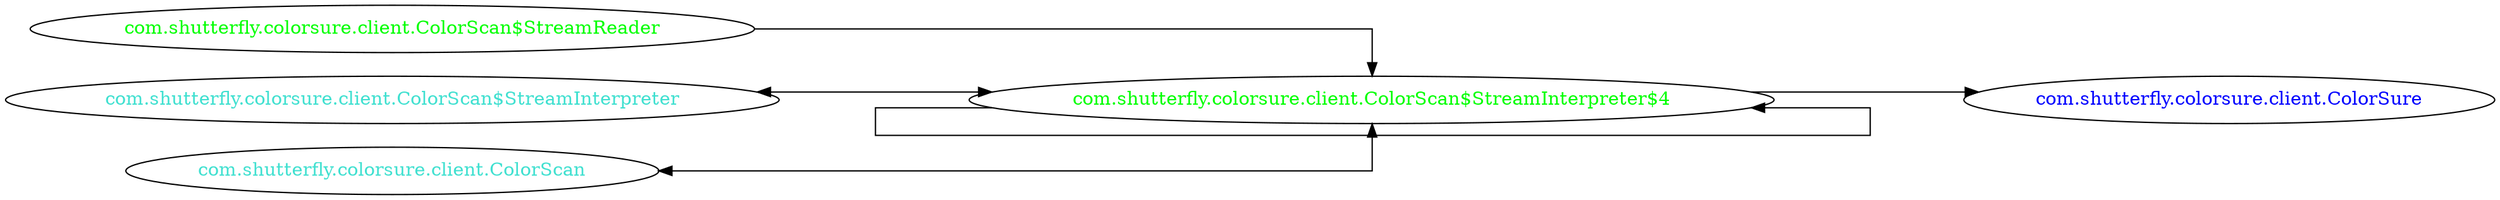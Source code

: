 digraph dependencyGraph {
 concentrate=true;
 ranksep="2.0";
 rankdir="LR"; 
 splines="ortho";
"com.shutterfly.colorsure.client.ColorScan$StreamInterpreter$4" [fontcolor="red"];
"com.shutterfly.colorsure.client.ColorSure" [ fontcolor="blue" ];
"com.shutterfly.colorsure.client.ColorScan$StreamInterpreter$4"->"com.shutterfly.colorsure.client.ColorSure";
"com.shutterfly.colorsure.client.ColorScan$StreamInterpreter$4" [ fontcolor="green" ];
"com.shutterfly.colorsure.client.ColorScan$StreamInterpreter$4"->"com.shutterfly.colorsure.client.ColorScan$StreamInterpreter$4";
"com.shutterfly.colorsure.client.ColorScan$StreamReader" [ fontcolor="green" ];
"com.shutterfly.colorsure.client.ColorScan$StreamReader"->"com.shutterfly.colorsure.client.ColorScan$StreamInterpreter$4";
"com.shutterfly.colorsure.client.ColorScan$StreamInterpreter" [ fontcolor="turquoise" ];
"com.shutterfly.colorsure.client.ColorScan$StreamInterpreter"->"com.shutterfly.colorsure.client.ColorScan$StreamInterpreter$4" [dir=both];
"com.shutterfly.colorsure.client.ColorScan" [ fontcolor="turquoise" ];
"com.shutterfly.colorsure.client.ColorScan"->"com.shutterfly.colorsure.client.ColorScan$StreamInterpreter$4" [dir=both];
}